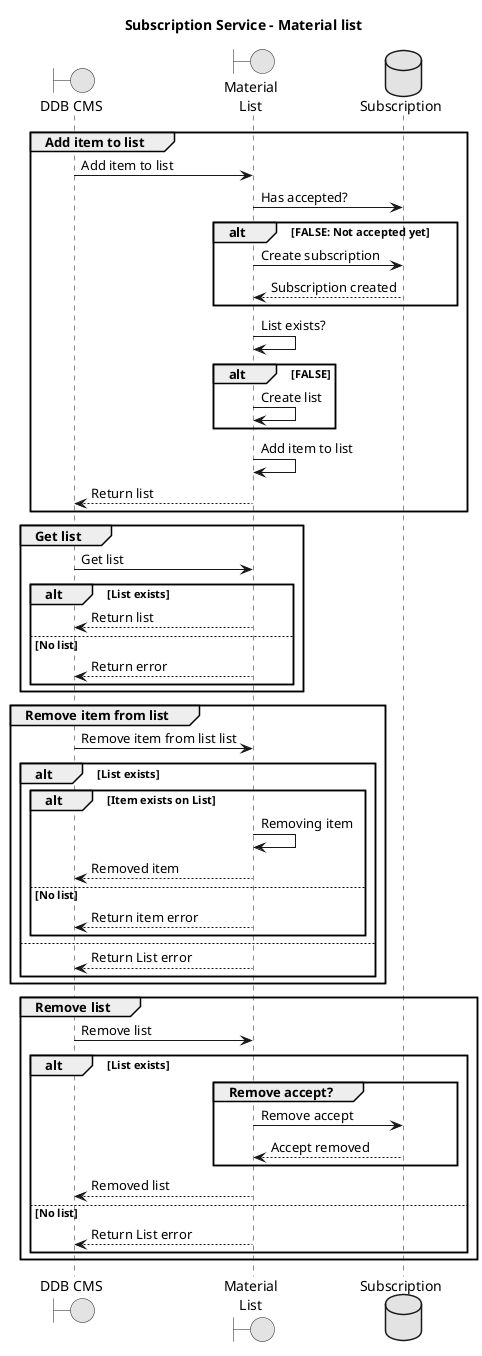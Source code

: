 @startuml
title Subscription Service - Material list

' Removing color and border from cards
skinparam monochrome true

' Participants
boundary DDBCMS     as "DDB CMS"
boundary MatList    as "Material\nList"
database SubService as "Subscription"

group Add item to list

    DDBCMS->MatList: Add item to list
    
    MatList->SubService: Has accepted?
    'MatList	<--	SubService: TRUE/FALSE
    alt FALSE: Not accepted yet
        MatList	->	SubService: Create subscription
        MatList	<--	SubService: Subscription created
    end
    MatList	->	MatList: List exists?
    alt FALSE
        MatList	->	MatList: Create list
    end
    MatList	->	MatList: Add item to list
    DDBCMS	<--	MatList: Return list
end

group Get list

    DDBCMS	->	MatList: Get list
    alt List exists
        DDBCMS	<--	MatList: Return list
    else No list
        DDBCMS	<--	MatList: Return error
    end

end

group Remove item from list

    DDBCMS	->	MatList: Remove item from list list
    alt List exists
        alt Item exists on List
            MatList	->	MatList: Removing item
            DDBCMS	<--	MatList: Removed item
        else No list
            DDBCMS	<--	MatList: Return item error
        end
    else
        DDBCMS	<--	MatList: Return List error
    end
end


group Remove list
    DDBCMS	->	MatList: Remove list
    alt List exists
        group Remove accept?
            MatList	->	SubService: Remove accept
            MatList	<--	SubService: Accept removed
        end
        DDBCMS	<--	MatList: Removed list
    else No list
        DDBCMS	<--	MatList: Return List error
    end

end

@enduml

